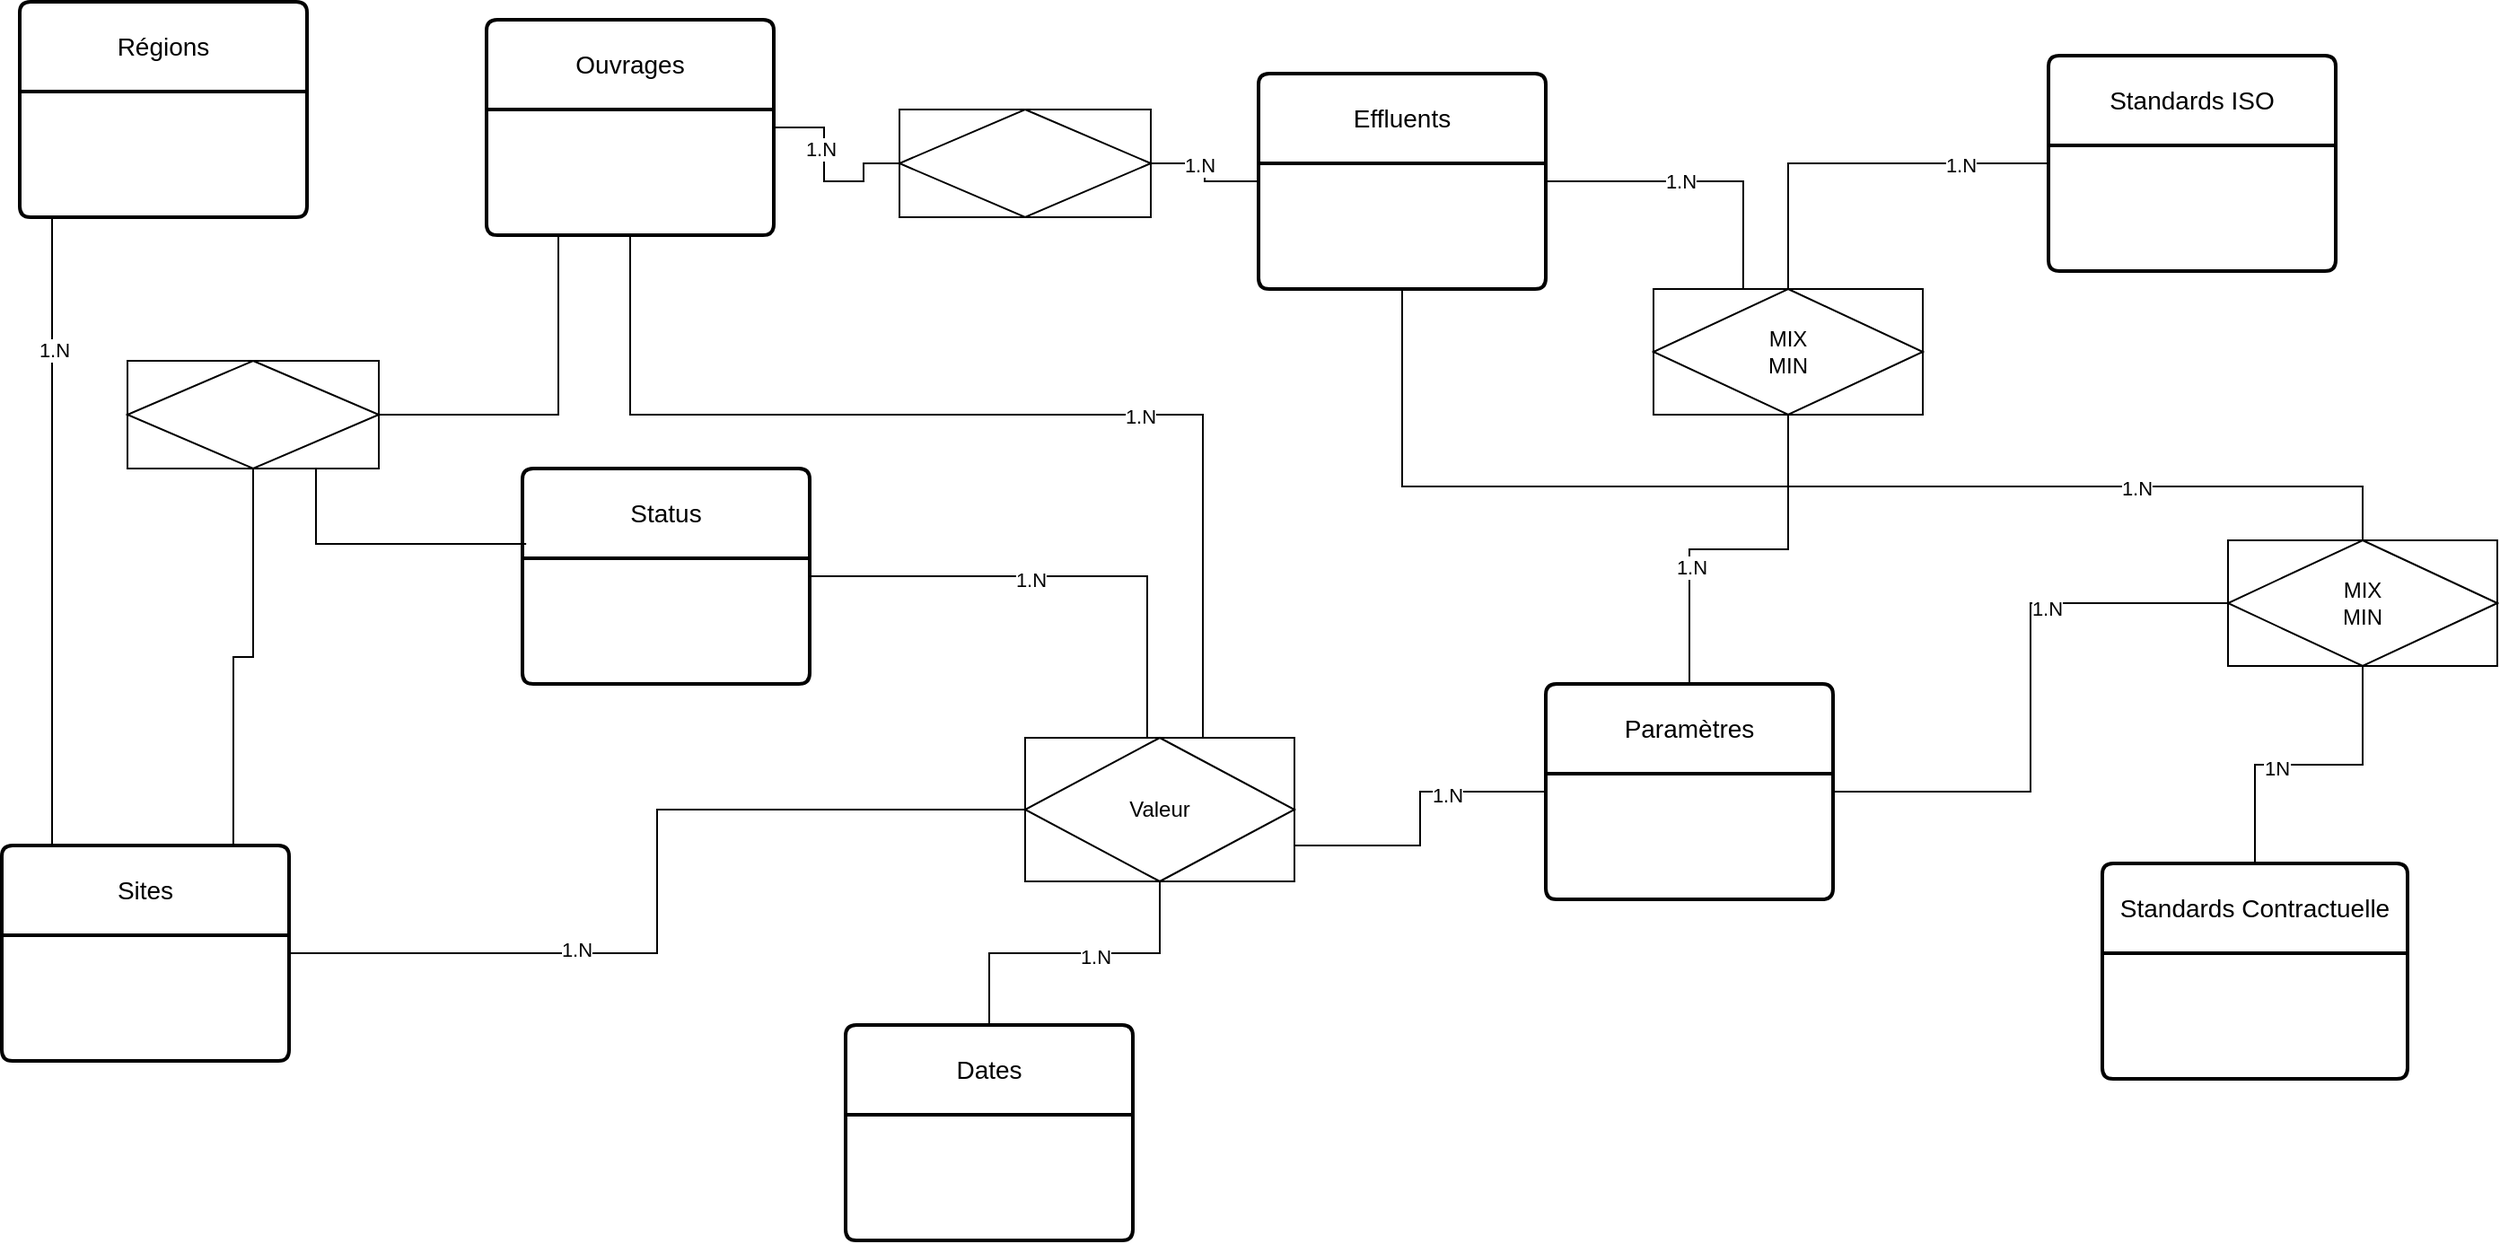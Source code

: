 <mxfile version="21.1.2" type="github">
  <diagram id="R2lEEEUBdFMjLlhIrx00" name="Page-1">
    <mxGraphModel dx="2284" dy="764" grid="1" gridSize="10" guides="1" tooltips="1" connect="1" arrows="1" fold="1" page="1" pageScale="1" pageWidth="850" pageHeight="1100" math="0" shadow="0" extFonts="Permanent Marker^https://fonts.googleapis.com/css?family=Permanent+Marker">
      <root>
        <mxCell id="0" />
        <mxCell id="1" parent="0" />
        <mxCell id="0C7BvCh4BsSfob4eViEc-56" style="edgeStyle=orthogonalEdgeStyle;rounded=0;orthogonalLoop=1;jettySize=auto;html=1;exitX=0.5;exitY=1;exitDx=0;exitDy=0;entryX=0.66;entryY=0;entryDx=0;entryDy=0;entryPerimeter=0;endArrow=none;endFill=0;" edge="1" parent="1" source="0C7BvCh4BsSfob4eViEc-14" target="0C7BvCh4BsSfob4eViEc-48">
          <mxGeometry relative="1" as="geometry">
            <Array as="points">
              <mxPoint x="70" y="660" />
              <mxPoint x="389" y="660" />
            </Array>
          </mxGeometry>
        </mxCell>
        <mxCell id="0C7BvCh4BsSfob4eViEc-63" value="1.N" style="edgeLabel;html=1;align=center;verticalAlign=middle;resizable=0;points=[];" vertex="1" connectable="0" parent="0C7BvCh4BsSfob4eViEc-56">
          <mxGeometry x="0.282" y="-1" relative="1" as="geometry">
            <mxPoint as="offset" />
          </mxGeometry>
        </mxCell>
        <mxCell id="0C7BvCh4BsSfob4eViEc-70" value="" style="edgeStyle=orthogonalEdgeStyle;rounded=0;orthogonalLoop=1;jettySize=auto;html=1;entryX=0;entryY=0.5;entryDx=0;entryDy=0;endArrow=none;endFill=0;" edge="1" parent="1" source="0C7BvCh4BsSfob4eViEc-14" target="0C7BvCh4BsSfob4eViEc-72">
          <mxGeometry relative="1" as="geometry">
            <mxPoint x="205" y="530" as="targetPoint" />
            <Array as="points">
              <mxPoint x="178" y="500" />
              <mxPoint x="178" y="530" />
              <mxPoint x="200" y="530" />
            </Array>
          </mxGeometry>
        </mxCell>
        <mxCell id="0C7BvCh4BsSfob4eViEc-71" value="1.N" style="edgeLabel;html=1;align=center;verticalAlign=middle;resizable=0;points=[];" vertex="1" connectable="0" parent="0C7BvCh4BsSfob4eViEc-70">
          <mxGeometry x="-0.271" y="-2" relative="1" as="geometry">
            <mxPoint as="offset" />
          </mxGeometry>
        </mxCell>
        <mxCell id="0C7BvCh4BsSfob4eViEc-14" value="Ouvrages" style="swimlane;childLayout=stackLayout;horizontal=1;startSize=50;horizontalStack=0;rounded=1;fontSize=14;fontStyle=0;strokeWidth=2;resizeParent=0;resizeLast=1;shadow=0;dashed=0;align=center;arcSize=4;whiteSpace=wrap;html=1;" vertex="1" parent="1">
          <mxGeometry x="-10" y="440" width="160" height="120" as="geometry" />
        </mxCell>
        <mxCell id="0C7BvCh4BsSfob4eViEc-55" style="edgeStyle=orthogonalEdgeStyle;rounded=0;orthogonalLoop=1;jettySize=auto;html=1;exitX=0.5;exitY=1;exitDx=0;exitDy=0;entryX=0.175;entryY=0.017;entryDx=0;entryDy=0;entryPerimeter=0;endArrow=none;endFill=0;" edge="1" parent="1" source="0C7BvCh4BsSfob4eViEc-24" target="0C7BvCh4BsSfob4eViEc-28">
          <mxGeometry relative="1" as="geometry">
            <Array as="points">
              <mxPoint x="-252" y="550" />
            </Array>
          </mxGeometry>
        </mxCell>
        <mxCell id="0C7BvCh4BsSfob4eViEc-66" value="1.N" style="edgeLabel;html=1;align=center;verticalAlign=middle;resizable=0;points=[];" vertex="1" connectable="0" parent="0C7BvCh4BsSfob4eViEc-55">
          <mxGeometry x="-0.346" y="1" relative="1" as="geometry">
            <mxPoint as="offset" />
          </mxGeometry>
        </mxCell>
        <mxCell id="0C7BvCh4BsSfob4eViEc-24" value="Régions" style="swimlane;childLayout=stackLayout;horizontal=1;startSize=50;horizontalStack=0;rounded=1;fontSize=14;fontStyle=0;strokeWidth=2;resizeParent=0;resizeLast=1;shadow=0;dashed=0;align=center;arcSize=4;whiteSpace=wrap;html=1;" vertex="1" parent="1">
          <mxGeometry x="-270" y="430" width="160" height="120" as="geometry" />
        </mxCell>
        <mxCell id="0C7BvCh4BsSfob4eViEc-40" style="edgeStyle=orthogonalEdgeStyle;rounded=0;orthogonalLoop=1;jettySize=auto;html=1;exitX=1;exitY=0.5;exitDx=0;exitDy=0;entryX=0.333;entryY=0;entryDx=0;entryDy=0;entryPerimeter=0;strokeColor=default;endArrow=none;endFill=0;" edge="1" parent="1" source="0C7BvCh4BsSfob4eViEc-25" target="0C7BvCh4BsSfob4eViEc-35">
          <mxGeometry relative="1" as="geometry" />
        </mxCell>
        <mxCell id="0C7BvCh4BsSfob4eViEc-41" value="1.N" style="edgeLabel;html=1;align=center;verticalAlign=middle;resizable=0;points=[];" vertex="1" connectable="0" parent="0C7BvCh4BsSfob4eViEc-40">
          <mxGeometry x="-0.118" relative="1" as="geometry">
            <mxPoint as="offset" />
          </mxGeometry>
        </mxCell>
        <mxCell id="0C7BvCh4BsSfob4eViEc-45" style="edgeStyle=orthogonalEdgeStyle;rounded=0;orthogonalLoop=1;jettySize=auto;html=1;exitX=0.5;exitY=1;exitDx=0;exitDy=0;strokeColor=default;endArrow=none;endFill=0;" edge="1" parent="1" source="0C7BvCh4BsSfob4eViEc-25" target="0C7BvCh4BsSfob4eViEc-42">
          <mxGeometry relative="1" as="geometry">
            <Array as="points">
              <mxPoint x="500" y="700" />
              <mxPoint x="1035" y="700" />
            </Array>
          </mxGeometry>
        </mxCell>
        <mxCell id="0C7BvCh4BsSfob4eViEc-46" value="1.N" style="edgeLabel;html=1;align=center;verticalAlign=middle;resizable=0;points=[];" vertex="1" connectable="0" parent="0C7BvCh4BsSfob4eViEc-45">
          <mxGeometry x="0.538" y="-1" relative="1" as="geometry">
            <mxPoint as="offset" />
          </mxGeometry>
        </mxCell>
        <mxCell id="0C7BvCh4BsSfob4eViEc-68" style="edgeStyle=orthogonalEdgeStyle;rounded=0;orthogonalLoop=1;jettySize=auto;html=1;entryX=1;entryY=0.5;entryDx=0;entryDy=0;endArrow=none;endFill=0;" edge="1" parent="1" source="0C7BvCh4BsSfob4eViEc-25" target="0C7BvCh4BsSfob4eViEc-72">
          <mxGeometry relative="1" as="geometry">
            <mxPoint x="335" y="530" as="targetPoint" />
          </mxGeometry>
        </mxCell>
        <mxCell id="0C7BvCh4BsSfob4eViEc-69" value="1.N" style="edgeLabel;html=1;align=center;verticalAlign=middle;resizable=0;points=[];" vertex="1" connectable="0" parent="0C7BvCh4BsSfob4eViEc-68">
          <mxGeometry x="0.247" y="1" relative="1" as="geometry">
            <mxPoint as="offset" />
          </mxGeometry>
        </mxCell>
        <mxCell id="0C7BvCh4BsSfob4eViEc-25" value="Effluents" style="swimlane;childLayout=stackLayout;horizontal=1;startSize=50;horizontalStack=0;rounded=1;fontSize=14;fontStyle=0;strokeWidth=2;resizeParent=0;resizeLast=1;shadow=0;dashed=0;align=center;arcSize=4;whiteSpace=wrap;html=1;" vertex="1" parent="1">
          <mxGeometry x="420" y="470" width="160" height="120" as="geometry" />
        </mxCell>
        <mxCell id="0C7BvCh4BsSfob4eViEc-51" style="edgeStyle=orthogonalEdgeStyle;rounded=0;orthogonalLoop=1;jettySize=auto;html=1;exitX=1;exitY=0.5;exitDx=0;exitDy=0;entryX=0.453;entryY=0.013;entryDx=0;entryDy=0;entryPerimeter=0;endArrow=none;endFill=0;" edge="1" parent="1" source="0C7BvCh4BsSfob4eViEc-26" target="0C7BvCh4BsSfob4eViEc-48">
          <mxGeometry relative="1" as="geometry" />
        </mxCell>
        <mxCell id="0C7BvCh4BsSfob4eViEc-62" value="1.N" style="edgeLabel;html=1;align=center;verticalAlign=middle;resizable=0;points=[];" vertex="1" connectable="0" parent="0C7BvCh4BsSfob4eViEc-51">
          <mxGeometry x="-0.117" y="-2" relative="1" as="geometry">
            <mxPoint as="offset" />
          </mxGeometry>
        </mxCell>
        <mxCell id="0C7BvCh4BsSfob4eViEc-26" value="Status" style="swimlane;childLayout=stackLayout;horizontal=1;startSize=50;horizontalStack=0;rounded=1;fontSize=14;fontStyle=0;strokeWidth=2;resizeParent=0;resizeLast=1;shadow=0;dashed=0;align=center;arcSize=4;whiteSpace=wrap;html=1;" vertex="1" parent="1">
          <mxGeometry x="10" y="690" width="160" height="120" as="geometry" />
        </mxCell>
        <mxCell id="0C7BvCh4BsSfob4eViEc-50" style="edgeStyle=orthogonalEdgeStyle;rounded=0;orthogonalLoop=1;jettySize=auto;html=1;exitX=0.5;exitY=0;exitDx=0;exitDy=0;entryX=0.5;entryY=1;entryDx=0;entryDy=0;endArrow=none;endFill=0;" edge="1" parent="1" source="0C7BvCh4BsSfob4eViEc-27" target="0C7BvCh4BsSfob4eViEc-48">
          <mxGeometry relative="1" as="geometry" />
        </mxCell>
        <mxCell id="0C7BvCh4BsSfob4eViEc-60" value="1.N" style="edgeLabel;html=1;align=center;verticalAlign=middle;resizable=0;points=[];" vertex="1" connectable="0" parent="0C7BvCh4BsSfob4eViEc-50">
          <mxGeometry x="0.131" y="-2" relative="1" as="geometry">
            <mxPoint as="offset" />
          </mxGeometry>
        </mxCell>
        <mxCell id="0C7BvCh4BsSfob4eViEc-27" value="Dates" style="swimlane;childLayout=stackLayout;horizontal=1;startSize=50;horizontalStack=0;rounded=1;fontSize=14;fontStyle=0;strokeWidth=2;resizeParent=0;resizeLast=1;shadow=0;dashed=0;align=center;arcSize=4;whiteSpace=wrap;html=1;" vertex="1" parent="1">
          <mxGeometry x="190" y="1000" width="160" height="120" as="geometry" />
        </mxCell>
        <mxCell id="0C7BvCh4BsSfob4eViEc-52" style="edgeStyle=orthogonalEdgeStyle;rounded=0;orthogonalLoop=1;jettySize=auto;html=1;exitX=1;exitY=0.5;exitDx=0;exitDy=0;endArrow=none;endFill=0;" edge="1" parent="1" source="0C7BvCh4BsSfob4eViEc-28" target="0C7BvCh4BsSfob4eViEc-48">
          <mxGeometry relative="1" as="geometry" />
        </mxCell>
        <mxCell id="0C7BvCh4BsSfob4eViEc-61" value="1.N" style="edgeLabel;html=1;align=center;verticalAlign=middle;resizable=0;points=[];" vertex="1" connectable="0" parent="0C7BvCh4BsSfob4eViEc-52">
          <mxGeometry x="-0.35" y="2" relative="1" as="geometry">
            <mxPoint as="offset" />
          </mxGeometry>
        </mxCell>
        <mxCell id="0C7BvCh4BsSfob4eViEc-28" value="Sites" style="swimlane;childLayout=stackLayout;horizontal=1;startSize=50;horizontalStack=0;rounded=1;fontSize=14;fontStyle=0;strokeWidth=2;resizeParent=0;resizeLast=1;shadow=0;dashed=0;align=center;arcSize=4;whiteSpace=wrap;html=1;" vertex="1" parent="1">
          <mxGeometry x="-280" y="900" width="160" height="120" as="geometry" />
        </mxCell>
        <mxCell id="0C7BvCh4BsSfob4eViEc-36" style="edgeStyle=orthogonalEdgeStyle;rounded=0;orthogonalLoop=1;jettySize=auto;html=1;strokeColor=default;endArrow=none;endFill=0;" edge="1" parent="1" source="0C7BvCh4BsSfob4eViEc-30" target="0C7BvCh4BsSfob4eViEc-35">
          <mxGeometry relative="1" as="geometry" />
        </mxCell>
        <mxCell id="0C7BvCh4BsSfob4eViEc-37" value="1.N" style="edgeLabel;html=1;align=center;verticalAlign=middle;resizable=0;points=[];" vertex="1" connectable="0" parent="0C7BvCh4BsSfob4eViEc-36">
          <mxGeometry x="-0.366" y="-1" relative="1" as="geometry">
            <mxPoint as="offset" />
          </mxGeometry>
        </mxCell>
        <mxCell id="0C7BvCh4BsSfob4eViEc-43" style="edgeStyle=orthogonalEdgeStyle;rounded=0;orthogonalLoop=1;jettySize=auto;html=1;exitX=1;exitY=0.5;exitDx=0;exitDy=0;entryX=0;entryY=0.5;entryDx=0;entryDy=0;strokeColor=default;endArrow=none;endFill=0;" edge="1" parent="1" source="0C7BvCh4BsSfob4eViEc-30" target="0C7BvCh4BsSfob4eViEc-42">
          <mxGeometry relative="1" as="geometry" />
        </mxCell>
        <mxCell id="0C7BvCh4BsSfob4eViEc-65" value="1.N" style="edgeLabel;html=1;align=center;verticalAlign=middle;resizable=0;points=[];" vertex="1" connectable="0" parent="0C7BvCh4BsSfob4eViEc-43">
          <mxGeometry x="0.379" y="-3" relative="1" as="geometry">
            <mxPoint as="offset" />
          </mxGeometry>
        </mxCell>
        <mxCell id="0C7BvCh4BsSfob4eViEc-53" style="edgeStyle=orthogonalEdgeStyle;rounded=0;orthogonalLoop=1;jettySize=auto;html=1;exitX=0;exitY=0.5;exitDx=0;exitDy=0;entryX=1;entryY=0.75;entryDx=0;entryDy=0;endArrow=none;endFill=0;" edge="1" parent="1" source="0C7BvCh4BsSfob4eViEc-30" target="0C7BvCh4BsSfob4eViEc-48">
          <mxGeometry relative="1" as="geometry" />
        </mxCell>
        <mxCell id="0C7BvCh4BsSfob4eViEc-64" value="1.N" style="edgeLabel;html=1;align=center;verticalAlign=middle;resizable=0;points=[];" vertex="1" connectable="0" parent="0C7BvCh4BsSfob4eViEc-53">
          <mxGeometry x="-0.353" y="2" relative="1" as="geometry">
            <mxPoint as="offset" />
          </mxGeometry>
        </mxCell>
        <mxCell id="0C7BvCh4BsSfob4eViEc-30" value="Paramètres" style="swimlane;childLayout=stackLayout;horizontal=1;startSize=50;horizontalStack=0;rounded=1;fontSize=14;fontStyle=0;strokeWidth=2;resizeParent=0;resizeLast=1;shadow=0;dashed=0;align=center;arcSize=4;whiteSpace=wrap;html=1;" vertex="1" parent="1">
          <mxGeometry x="580" y="810" width="160" height="120" as="geometry" />
        </mxCell>
        <mxCell id="0C7BvCh4BsSfob4eViEc-38" style="edgeStyle=orthogonalEdgeStyle;rounded=0;orthogonalLoop=1;jettySize=auto;html=1;exitX=0;exitY=0.5;exitDx=0;exitDy=0;entryX=0.5;entryY=0;entryDx=0;entryDy=0;strokeColor=default;endArrow=none;endFill=0;" edge="1" parent="1" source="0C7BvCh4BsSfob4eViEc-31" target="0C7BvCh4BsSfob4eViEc-35">
          <mxGeometry relative="1" as="geometry" />
        </mxCell>
        <mxCell id="0C7BvCh4BsSfob4eViEc-39" value="1.N" style="edgeLabel;html=1;align=center;verticalAlign=middle;resizable=0;points=[];" vertex="1" connectable="0" parent="0C7BvCh4BsSfob4eViEc-38">
          <mxGeometry x="-0.544" y="1" relative="1" as="geometry">
            <mxPoint as="offset" />
          </mxGeometry>
        </mxCell>
        <mxCell id="0C7BvCh4BsSfob4eViEc-31" value="Standards ISO" style="swimlane;childLayout=stackLayout;horizontal=1;startSize=50;horizontalStack=0;rounded=1;fontSize=14;fontStyle=0;strokeWidth=2;resizeParent=0;resizeLast=1;shadow=0;dashed=0;align=center;arcSize=4;whiteSpace=wrap;html=1;" vertex="1" parent="1">
          <mxGeometry x="860" y="460" width="160" height="120" as="geometry" />
        </mxCell>
        <mxCell id="0C7BvCh4BsSfob4eViEc-44" style="edgeStyle=orthogonalEdgeStyle;rounded=0;orthogonalLoop=1;jettySize=auto;html=1;exitX=0.5;exitY=0;exitDx=0;exitDy=0;entryX=0.5;entryY=1;entryDx=0;entryDy=0;strokeColor=default;endArrow=none;endFill=0;" edge="1" parent="1" source="0C7BvCh4BsSfob4eViEc-34" target="0C7BvCh4BsSfob4eViEc-42">
          <mxGeometry relative="1" as="geometry" />
        </mxCell>
        <mxCell id="0C7BvCh4BsSfob4eViEc-47" value="1N" style="edgeLabel;html=1;align=center;verticalAlign=middle;resizable=0;points=[];" vertex="1" connectable="0" parent="0C7BvCh4BsSfob4eViEc-44">
          <mxGeometry x="-0.212" y="-2" relative="1" as="geometry">
            <mxPoint as="offset" />
          </mxGeometry>
        </mxCell>
        <mxCell id="0C7BvCh4BsSfob4eViEc-34" value="Standards Contractuelle" style="swimlane;childLayout=stackLayout;horizontal=1;startSize=50;horizontalStack=0;rounded=1;fontSize=14;fontStyle=0;strokeWidth=2;resizeParent=0;resizeLast=1;shadow=0;dashed=0;align=center;arcSize=4;whiteSpace=wrap;html=1;" vertex="1" parent="1">
          <mxGeometry x="890" y="910" width="170" height="120" as="geometry" />
        </mxCell>
        <mxCell id="0C7BvCh4BsSfob4eViEc-35" value="MIX&lt;br&gt;MIN" style="shape=associativeEntity;whiteSpace=wrap;html=1;align=center;" vertex="1" parent="1">
          <mxGeometry x="640" y="590" width="150" height="70" as="geometry" />
        </mxCell>
        <mxCell id="0C7BvCh4BsSfob4eViEc-42" value="MIX&lt;br style=&quot;border-color: var(--border-color);&quot;&gt;MIN" style="shape=associativeEntity;whiteSpace=wrap;html=1;align=center;" vertex="1" parent="1">
          <mxGeometry x="960" y="730" width="150" height="70" as="geometry" />
        </mxCell>
        <mxCell id="0C7BvCh4BsSfob4eViEc-48" value="Valeur" style="shape=associativeEntity;whiteSpace=wrap;html=1;align=center;" vertex="1" parent="1">
          <mxGeometry x="290" y="840" width="150" height="80" as="geometry" />
        </mxCell>
        <mxCell id="0C7BvCh4BsSfob4eViEc-72" value="" style="shape=associativeEntity;whiteSpace=wrap;html=1;align=center;" vertex="1" parent="1">
          <mxGeometry x="220" y="490" width="140" height="60" as="geometry" />
        </mxCell>
        <mxCell id="0C7BvCh4BsSfob4eViEc-77" style="edgeStyle=orthogonalEdgeStyle;rounded=0;orthogonalLoop=1;jettySize=auto;html=1;exitX=0.5;exitY=1;exitDx=0;exitDy=0;entryX=0.806;entryY=0.008;entryDx=0;entryDy=0;entryPerimeter=0;endArrow=none;endFill=0;" edge="1" parent="1" source="0C7BvCh4BsSfob4eViEc-74" target="0C7BvCh4BsSfob4eViEc-28">
          <mxGeometry relative="1" as="geometry" />
        </mxCell>
        <mxCell id="0C7BvCh4BsSfob4eViEc-79" style="edgeStyle=orthogonalEdgeStyle;rounded=0;orthogonalLoop=1;jettySize=auto;html=1;exitX=0.75;exitY=1;exitDx=0;exitDy=0;entryX=0.013;entryY=0.35;entryDx=0;entryDy=0;entryPerimeter=0;endArrow=none;endFill=0;" edge="1" parent="1" source="0C7BvCh4BsSfob4eViEc-74" target="0C7BvCh4BsSfob4eViEc-26">
          <mxGeometry relative="1" as="geometry" />
        </mxCell>
        <mxCell id="0C7BvCh4BsSfob4eViEc-80" style="edgeStyle=orthogonalEdgeStyle;rounded=0;orthogonalLoop=1;jettySize=auto;html=1;entryX=0.25;entryY=1;entryDx=0;entryDy=0;endArrow=none;endFill=0;" edge="1" parent="1" source="0C7BvCh4BsSfob4eViEc-74" target="0C7BvCh4BsSfob4eViEc-14">
          <mxGeometry relative="1" as="geometry" />
        </mxCell>
        <mxCell id="0C7BvCh4BsSfob4eViEc-74" value="" style="shape=associativeEntity;whiteSpace=wrap;html=1;align=center;" vertex="1" parent="1">
          <mxGeometry x="-210" y="630" width="140" height="60" as="geometry" />
        </mxCell>
      </root>
    </mxGraphModel>
  </diagram>
</mxfile>
